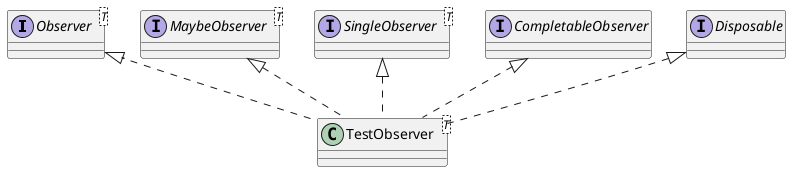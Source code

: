 @startuml

interface Observer<T>
interface MaybeObserver<T>
interface SingleObserver<T>
interface CompletableObserver
interface Disposable

class TestObserver<T>

Observer <|.. TestObserver
MaybeObserver <|.. TestObserver
SingleObserver <|.. TestObserver
CompletableObserver <|.. TestObserver
Disposable <|.. TestObserver


@enduml